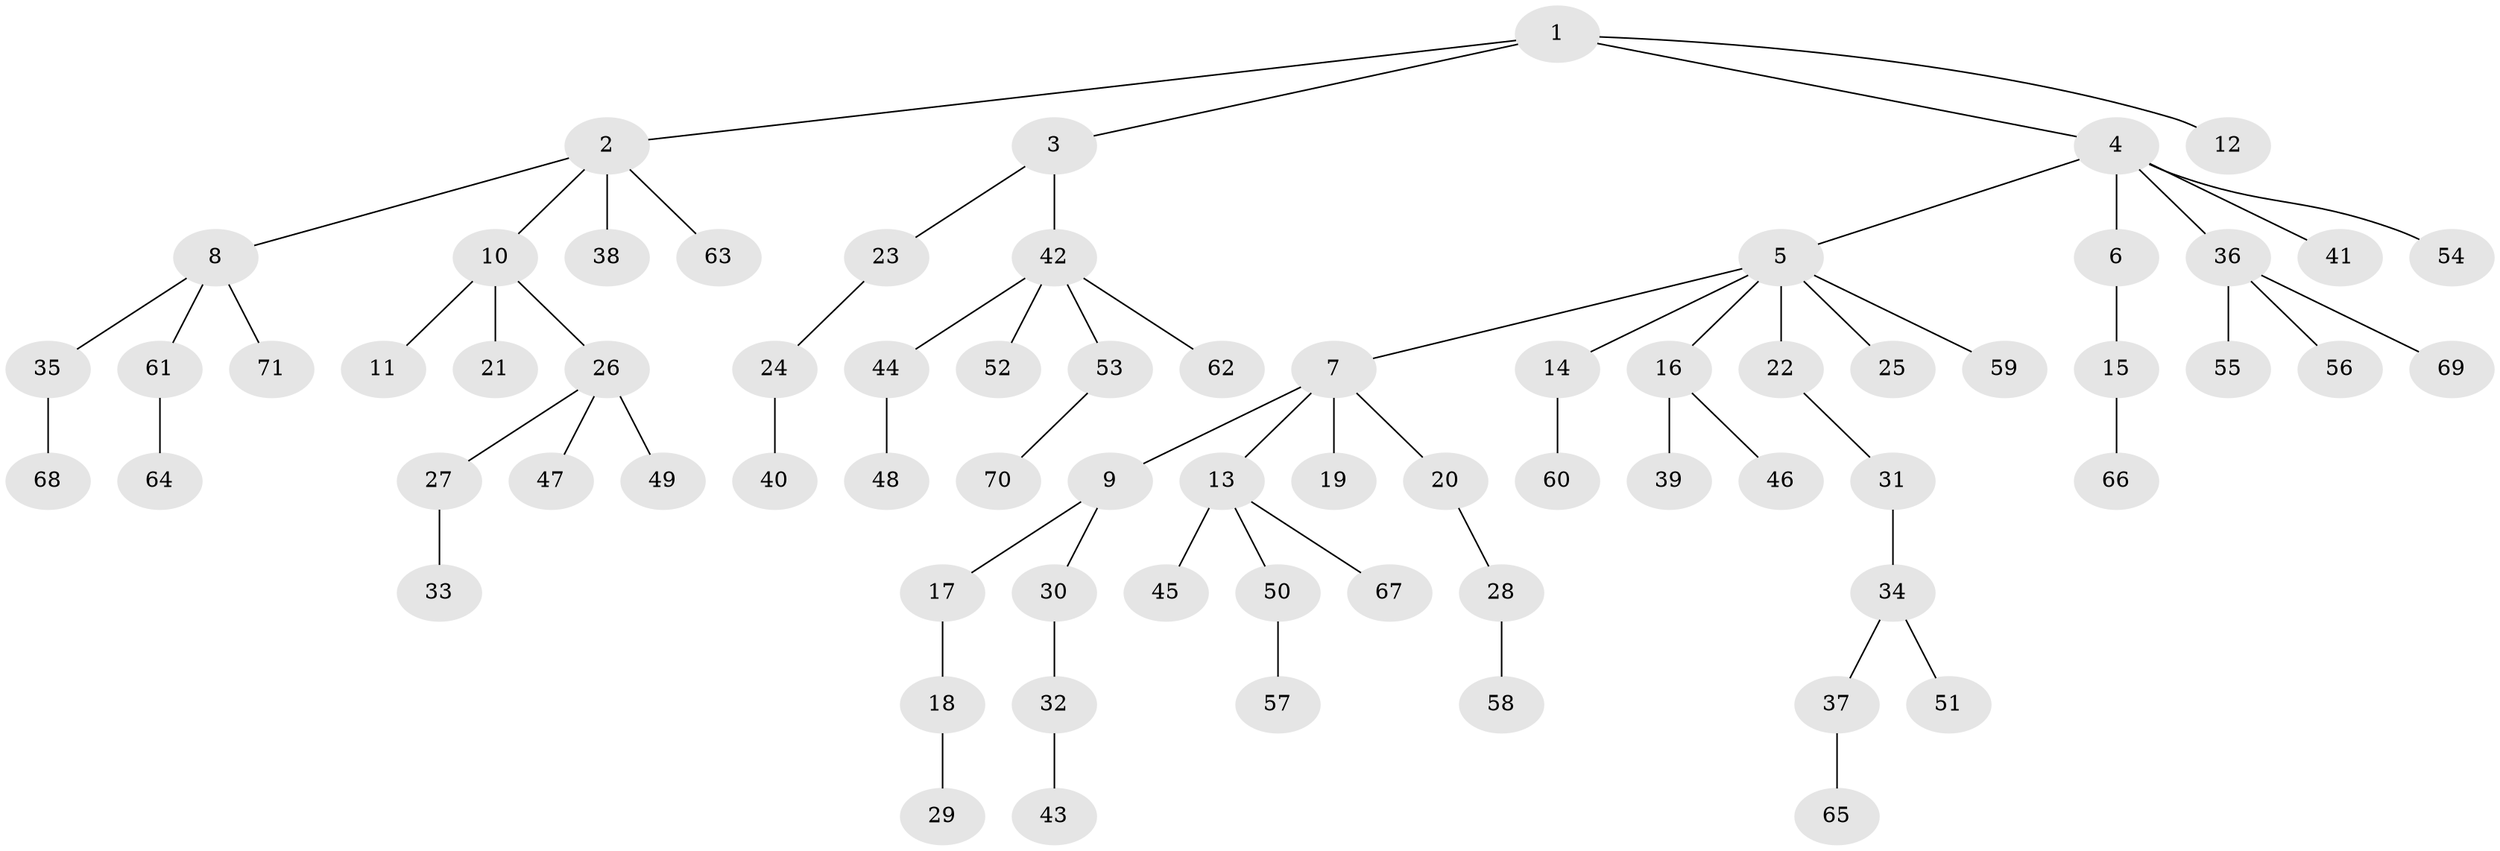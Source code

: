 // Generated by graph-tools (version 1.1) at 2025/53/03/09/25 04:53:31]
// undirected, 71 vertices, 70 edges
graph export_dot {
graph [start="1"]
  node [color=gray90,style=filled];
  1;
  2;
  3;
  4;
  5;
  6;
  7;
  8;
  9;
  10;
  11;
  12;
  13;
  14;
  15;
  16;
  17;
  18;
  19;
  20;
  21;
  22;
  23;
  24;
  25;
  26;
  27;
  28;
  29;
  30;
  31;
  32;
  33;
  34;
  35;
  36;
  37;
  38;
  39;
  40;
  41;
  42;
  43;
  44;
  45;
  46;
  47;
  48;
  49;
  50;
  51;
  52;
  53;
  54;
  55;
  56;
  57;
  58;
  59;
  60;
  61;
  62;
  63;
  64;
  65;
  66;
  67;
  68;
  69;
  70;
  71;
  1 -- 2;
  1 -- 3;
  1 -- 4;
  1 -- 12;
  2 -- 8;
  2 -- 10;
  2 -- 38;
  2 -- 63;
  3 -- 23;
  3 -- 42;
  4 -- 5;
  4 -- 6;
  4 -- 36;
  4 -- 41;
  4 -- 54;
  5 -- 7;
  5 -- 14;
  5 -- 16;
  5 -- 22;
  5 -- 25;
  5 -- 59;
  6 -- 15;
  7 -- 9;
  7 -- 13;
  7 -- 19;
  7 -- 20;
  8 -- 35;
  8 -- 61;
  8 -- 71;
  9 -- 17;
  9 -- 30;
  10 -- 11;
  10 -- 21;
  10 -- 26;
  13 -- 45;
  13 -- 50;
  13 -- 67;
  14 -- 60;
  15 -- 66;
  16 -- 39;
  16 -- 46;
  17 -- 18;
  18 -- 29;
  20 -- 28;
  22 -- 31;
  23 -- 24;
  24 -- 40;
  26 -- 27;
  26 -- 47;
  26 -- 49;
  27 -- 33;
  28 -- 58;
  30 -- 32;
  31 -- 34;
  32 -- 43;
  34 -- 37;
  34 -- 51;
  35 -- 68;
  36 -- 55;
  36 -- 56;
  36 -- 69;
  37 -- 65;
  42 -- 44;
  42 -- 52;
  42 -- 53;
  42 -- 62;
  44 -- 48;
  50 -- 57;
  53 -- 70;
  61 -- 64;
}
